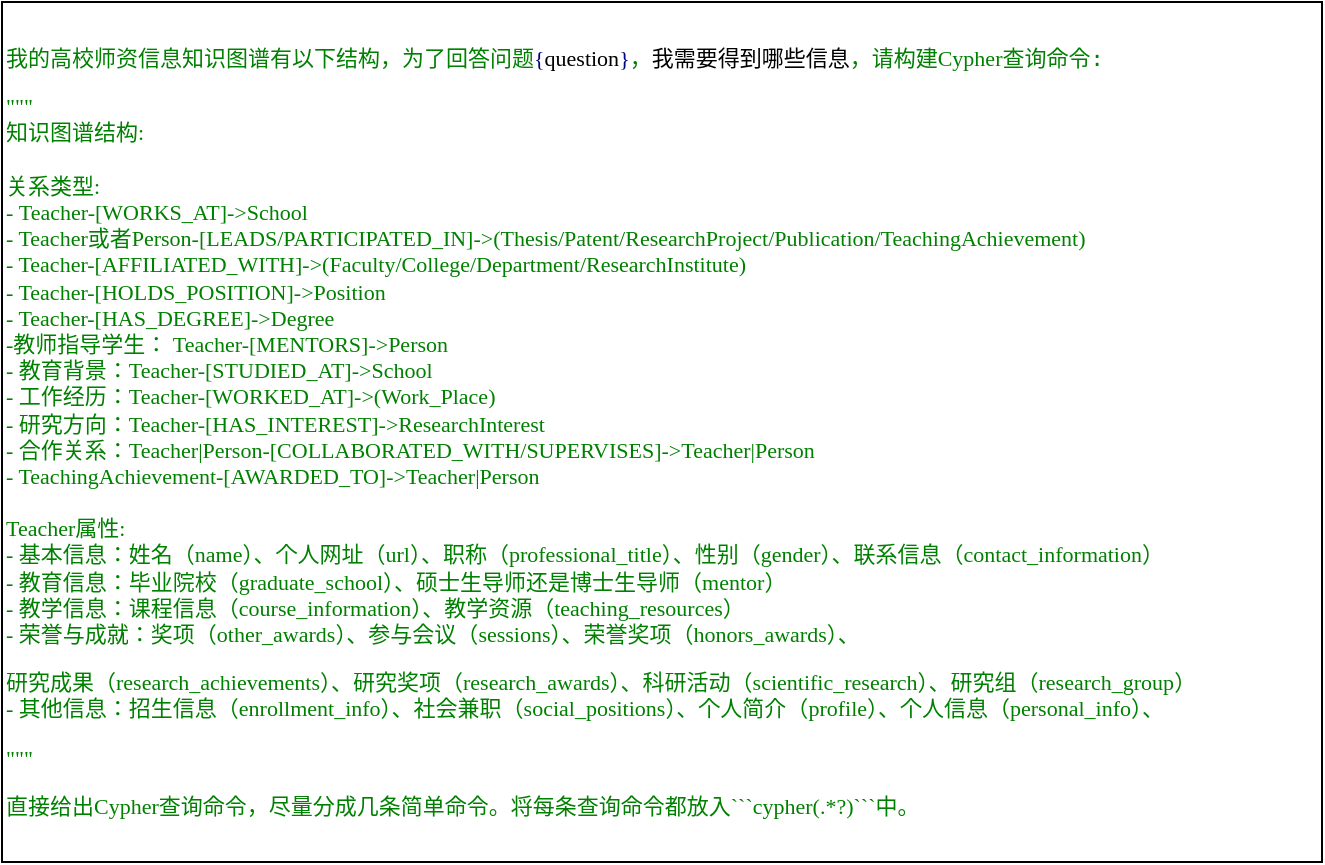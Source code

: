 <mxfile version="24.4.4" type="github">
  <diagram name="第 1 页" id="RQJT9_W7nKCL7t_LhvKY">
    <mxGraphModel dx="1042" dy="1704" grid="1" gridSize="10" guides="1" tooltips="1" connect="1" arrows="1" fold="1" page="1" pageScale="1" pageWidth="827" pageHeight="1169" math="0" shadow="0">
      <root>
        <mxCell id="0" />
        <mxCell id="1" parent="0" />
        <mxCell id="71UFe0D2XgaYJTmtANn3-2" value="&lt;pre style=&quot;font-family: 宋体, monospace; font-size: 11px;&quot;&gt;&lt;font style=&quot;font-size: 11px;&quot;&gt;&lt;span style=&quot;color: rgb(0, 128, 0);&quot;&gt;我的高校师资信息知识图谱有以下结构，为了回答问题&lt;/span&gt;&lt;span style=&quot;color: rgb(0, 0, 128); font-family: Bahnschrift;&quot;&gt;{&lt;/span&gt;&lt;span style=&quot;font-family: Bahnschrift;&quot;&gt;question&lt;/span&gt;&lt;span style=&quot;color: rgb(0, 0, 128); font-family: Bahnschrift;&quot;&gt;}&lt;/span&gt;&lt;span style=&quot;color: rgb(0, 128, 0);&quot;&gt;，&lt;/span&gt;&lt;/font&gt;我需要得到哪些信息&lt;span style=&quot;white-space: normal; color: rgb(0, 128, 0);&quot;&gt;，请构建&lt;/span&gt;&lt;span style=&quot;white-space: normal; color: rgb(0, 128, 0); font-family: Bahnschrift;&quot;&gt;Cypher&lt;/span&gt;&lt;span style=&quot;white-space: normal; color: rgb(0, 128, 0);&quot;&gt;查询命令:&lt;/span&gt;&lt;/pre&gt;&lt;pre style=&quot;font-family: 宋体, monospace; font-size: 11px;&quot;&gt;&lt;pre style=&quot;font-family: Bahnschrift;&quot;&gt;&lt;font style=&quot;font-size: 11px;&quot;&gt;&lt;span style=&quot;color: rgb(0, 128, 0);&quot;&gt;&quot;&quot;&quot;&lt;br&gt;&lt;/span&gt;&lt;span style=&quot;color: rgb(0, 128, 0); font-family: 宋体, monospace;&quot;&gt;知识图谱结构&lt;/span&gt;&lt;span style=&quot;color: rgb(0, 128, 0);&quot;&gt;:&lt;br&gt;&lt;/span&gt;&lt;span style=&quot;color: rgb(0, 128, 0);&quot;&gt;&lt;br&gt;&lt;/span&gt;&lt;span style=&quot;color: rgb(0, 128, 0); font-family: 宋体, monospace;&quot;&gt;关系类型&lt;/span&gt;&lt;span style=&quot;color: rgb(0, 128, 0);&quot;&gt;:&lt;br&gt;&lt;/span&gt;&lt;span style=&quot;color: rgb(0, 128, 0);&quot;&gt;- Teacher-[WORKS_AT]-&amp;gt;School&lt;br&gt;&lt;/span&gt;&lt;span style=&quot;color: rgb(0, 128, 0);&quot;&gt;- Teacher&lt;/span&gt;&lt;span style=&quot;color: rgb(0, 128, 0); font-family: 宋体, monospace;&quot;&gt;或者&lt;/span&gt;&lt;span style=&quot;color: rgb(0, 128, 0);&quot;&gt;Person-[LEADS/PARTICIPATED_IN]-&amp;gt;(&lt;/span&gt;&lt;span style=&quot;color: rgb(0, 128, 0);&quot;&gt;Thesis/&lt;/span&gt;&lt;span style=&quot;color: rgb(0, 128, 0);&quot;&gt;Patent/&lt;/span&gt;&lt;span style=&quot;color: rgb(0, 128, 0);&quot;&gt;ResearchProject/&lt;/span&gt;&lt;span style=&quot;color: rgb(0, 128, 0);&quot;&gt;Publication/&lt;/span&gt;&lt;span style=&quot;color: rgb(0, 128, 0);&quot;&gt;TeachingAchievement)&lt;br&gt;&lt;/span&gt;&lt;span style=&quot;color: rgb(0, 128, 0);&quot;&gt;- Teacher-[AFFILIATED_WITH]-&amp;gt;(Faculty/College/Department/ResearchInstitute)&lt;br&gt;&lt;/span&gt;&lt;span style=&quot;color: rgb(0, 128, 0);&quot;&gt;- Teacher-[HOLDS_POSITION]-&amp;gt;Position&lt;br&gt;&lt;/span&gt;&lt;span style=&quot;color: rgb(0, 128, 0);&quot;&gt;- Teacher-[HAS_DEGREE]-&amp;gt;Degree&lt;br&gt;&lt;/span&gt;&lt;span style=&quot;color: rgb(0, 128, 0);&quot;&gt;-&lt;/span&gt;&lt;span style=&quot;color: rgb(0, 128, 0); font-family: 宋体, monospace;&quot;&gt;教师指导学生：&lt;/span&gt;&lt;span style=&quot;color: rgb(0, 128, 0);&quot;&gt; Teacher-[MENTORS]-&amp;gt;Person&lt;br&gt;&lt;/span&gt;&lt;span style=&quot;color: rgb(0, 128, 0);&quot;&gt;- &lt;/span&gt;&lt;span style=&quot;color: rgb(0, 128, 0); font-family: 宋体, monospace;&quot;&gt;教育背景：&lt;/span&gt;&lt;span style=&quot;color: rgb(0, 128, 0);&quot;&gt;Teacher-[STUDIED_AT]-&amp;gt;School&lt;br&gt;&lt;/span&gt;&lt;span style=&quot;color: rgb(0, 128, 0);&quot;&gt;- &lt;/span&gt;&lt;span style=&quot;color: rgb(0, 128, 0); font-family: 宋体, monospace;&quot;&gt;工作经历：&lt;/span&gt;&lt;span style=&quot;color: rgb(0, 128, 0);&quot;&gt;Teacher-[WORKED_AT]-&amp;gt;(Work_Place)&lt;br&gt;&lt;/span&gt;&lt;span style=&quot;color: rgb(0, 128, 0);&quot;&gt;- &lt;/span&gt;&lt;span style=&quot;color: rgb(0, 128, 0); font-family: 宋体, monospace;&quot;&gt;研究方向：&lt;/span&gt;&lt;span style=&quot;color: rgb(0, 128, 0);&quot;&gt;Teacher-[HAS_INTEREST]-&amp;gt;ResearchInterest&lt;br&gt;&lt;/span&gt;&lt;span style=&quot;color: rgb(0, 128, 0);&quot;&gt;- &lt;/span&gt;&lt;span style=&quot;color: rgb(0, 128, 0); font-family: 宋体, monospace;&quot;&gt;合作关系：&lt;/span&gt;&lt;span style=&quot;color: rgb(0, 128, 0);&quot;&gt;Teacher|Person-[COLLABORATED_WITH/SUPERVISES]-&amp;gt;Teacher|Person&lt;br&gt;&lt;/span&gt;&lt;span style=&quot;color: rgb(0, 128, 0);&quot;&gt;- TeachingAchievement-[AWARDED_TO]-&amp;gt;Teacher|Person&lt;br&gt;&lt;/span&gt;&lt;span style=&quot;color: rgb(0, 128, 0);&quot;&gt;&lt;br&gt;&lt;/span&gt;&lt;span style=&quot;color: rgb(0, 128, 0);&quot;&gt;Teacher&lt;/span&gt;&lt;span style=&quot;color: rgb(0, 128, 0); font-family: 宋体, monospace;&quot;&gt;属性&lt;/span&gt;&lt;span style=&quot;color: rgb(0, 128, 0);&quot;&gt;:&lt;br&gt;&lt;/span&gt;&lt;span style=&quot;color: rgb(0, 128, 0);&quot;&gt;- &lt;/span&gt;&lt;span style=&quot;color: rgb(0, 128, 0); font-family: 宋体, monospace;&quot;&gt;基本信息：姓名（&lt;/span&gt;&lt;span style=&quot;color: rgb(0, 128, 0);&quot;&gt;name&lt;/span&gt;&lt;span style=&quot;color: rgb(0, 128, 0); font-family: 宋体, monospace;&quot;&gt;）、个人网址（&lt;/span&gt;&lt;span style=&quot;color: rgb(0, 128, 0);&quot;&gt;url&lt;/span&gt;&lt;span style=&quot;color: rgb(0, 128, 0); font-family: 宋体, monospace;&quot;&gt;）、职称（&lt;/span&gt;&lt;span style=&quot;color: rgb(0, 128, 0);&quot;&gt;professional_title&lt;/span&gt;&lt;span style=&quot;color: rgb(0, 128, 0); font-family: 宋体, monospace;&quot;&gt;）、性别（&lt;/span&gt;&lt;span style=&quot;color: rgb(0, 128, 0);&quot;&gt;gender&lt;/span&gt;&lt;span style=&quot;color: rgb(0, 128, 0); font-family: 宋体, monospace;&quot;&gt;）、联系信息（&lt;/span&gt;&lt;span style=&quot;color: rgb(0, 128, 0);&quot;&gt;contact_information&lt;/span&gt;&lt;span style=&quot;color: rgb(0, 128, 0); font-family: 宋体, monospace;&quot;&gt;）&lt;/span&gt;&lt;span style=&quot;color: rgb(0, 128, 0);&quot;&gt;&lt;br&gt;&lt;/span&gt;&lt;span style=&quot;color: rgb(0, 128, 0);&quot;&gt;- &lt;/span&gt;&lt;span style=&quot;color: rgb(0, 128, 0); font-family: 宋体, monospace;&quot;&gt;教育信息：毕业院校（&lt;/span&gt;&lt;span style=&quot;color: rgb(0, 128, 0);&quot;&gt;graduate_school&lt;/span&gt;&lt;span style=&quot;color: rgb(0, 128, 0); font-family: 宋体, monospace;&quot;&gt;）、硕士生导师还是博士生导师（&lt;/span&gt;&lt;span style=&quot;color: rgb(0, 128, 0);&quot;&gt;mentor&lt;/span&gt;&lt;span style=&quot;color: rgb(0, 128, 0); font-family: 宋体, monospace;&quot;&gt;）&lt;/span&gt;&lt;span style=&quot;color: rgb(0, 128, 0);&quot;&gt;&lt;br&gt;&lt;/span&gt;&lt;span style=&quot;color: rgb(0, 128, 0);&quot;&gt;- &lt;/span&gt;&lt;span style=&quot;color: rgb(0, 128, 0); font-family: 宋体, monospace;&quot;&gt;教学信息：课程信息（&lt;/span&gt;&lt;span style=&quot;color: rgb(0, 128, 0);&quot;&gt;course_information&lt;/span&gt;&lt;span style=&quot;color: rgb(0, 128, 0); font-family: 宋体, monospace;&quot;&gt;）、教学资源（&lt;/span&gt;&lt;span style=&quot;color: rgb(0, 128, 0);&quot;&gt;teaching_resources&lt;/span&gt;&lt;span style=&quot;color: rgb(0, 128, 0); font-family: 宋体, monospace;&quot;&gt;）&lt;/span&gt;&lt;span style=&quot;color: rgb(0, 128, 0);&quot;&gt;&lt;br&gt;&lt;/span&gt;&lt;span style=&quot;color: rgb(0, 128, 0);&quot;&gt;- &lt;/span&gt;&lt;span style=&quot;color: rgb(0, 128, 0); font-family: 宋体, monospace;&quot;&gt;荣誉与成就：奖项（&lt;/span&gt;&lt;span style=&quot;color: rgb(0, 128, 0);&quot;&gt;other_awards&lt;/span&gt;&lt;span style=&quot;color: rgb(0, 128, 0); font-family: 宋体, monospace;&quot;&gt;）、参与会议（&lt;/span&gt;&lt;span style=&quot;color: rgb(0, 128, 0);&quot;&gt;sessions&lt;/span&gt;&lt;span style=&quot;color: rgb(0, 128, 0); font-family: 宋体, monospace;&quot;&gt;）、荣誉奖项（&lt;/span&gt;&lt;span style=&quot;color: rgb(0, 128, 0);&quot;&gt;honors_awards&lt;/span&gt;&lt;span style=&quot;color: rgb(0, 128, 0); font-family: 宋体, monospace;&quot;&gt;）、&lt;/span&gt;&lt;/font&gt;&lt;/pre&gt;&lt;pre style=&quot;font-family: Bahnschrift;&quot;&gt;&lt;font style=&quot;font-size: 11px;&quot;&gt;&lt;span style=&quot;color: rgb(0, 128, 0); font-family: 宋体, monospace;&quot;&gt;研究成果（&lt;/span&gt;&lt;span style=&quot;color: rgb(0, 128, 0);&quot;&gt;research_achievements&lt;/span&gt;&lt;span style=&quot;color: rgb(0, 128, 0); font-family: 宋体, monospace;&quot;&gt;）、研究奖项（&lt;/span&gt;&lt;span style=&quot;color: rgb(0, 128, 0);&quot;&gt;research_awards&lt;/span&gt;&lt;span style=&quot;color: rgb(0, 128, 0); font-family: 宋体, monospace;&quot;&gt;）、科研活动（&lt;/span&gt;&lt;span style=&quot;color: rgb(0, 128, 0);&quot;&gt;scientific_research&lt;/span&gt;&lt;span style=&quot;color: rgb(0, 128, 0); font-family: 宋体, monospace;&quot;&gt;）、研究组（&lt;/span&gt;&lt;span style=&quot;color: rgb(0, 128, 0);&quot;&gt;research_group&lt;/span&gt;&lt;span style=&quot;color: rgb(0, 128, 0); font-family: 宋体, monospace;&quot;&gt;）&lt;/span&gt;&lt;span style=&quot;color: rgb(0, 128, 0);&quot;&gt;&lt;br&gt;&lt;/span&gt;&lt;span style=&quot;color: rgb(0, 128, 0);&quot;&gt;- &lt;/span&gt;&lt;span style=&quot;color: rgb(0, 128, 0); font-family: 宋体, monospace;&quot;&gt;其他信息：招生信息（&lt;/span&gt;&lt;span style=&quot;color: rgb(0, 128, 0);&quot;&gt;enrollment_info&lt;/span&gt;&lt;span style=&quot;color: rgb(0, 128, 0); font-family: 宋体, monospace;&quot;&gt;）、社会兼职（&lt;/span&gt;&lt;span style=&quot;color: rgb(0, 128, 0);&quot;&gt;social_positions&lt;/span&gt;&lt;span style=&quot;color: rgb(0, 128, 0); font-family: 宋体, monospace;&quot;&gt;）、个人简介（&lt;/span&gt;&lt;span style=&quot;color: rgb(0, 128, 0);&quot;&gt;profile&lt;/span&gt;&lt;span style=&quot;color: rgb(0, 128, 0); font-family: 宋体, monospace;&quot;&gt;）、个人信息（&lt;/span&gt;&lt;span style=&quot;color: rgb(0, 128, 0);&quot;&gt;personal_info&lt;/span&gt;&lt;span style=&quot;color: rgb(0, 128, 0); font-family: 宋体, monospace;&quot;&gt;）、&lt;/span&gt;&lt;/font&gt;&lt;/pre&gt;&lt;pre style=&quot;font-family: Bahnschrift;&quot;&gt;&lt;font style=&quot;font-size: 11px;&quot;&gt;&lt;span style=&quot;color: rgb(0, 128, 0);&quot;&gt;&quot;&quot;&quot;&lt;/span&gt;&lt;/font&gt;&lt;/pre&gt;&lt;pre style=&quot;font-family: Bahnschrift;&quot;&gt;&lt;font style=&quot;font-size: 11px;&quot;&gt;&lt;pre style=&quot;font-family: Bahnschrift;&quot;&gt;&lt;span style=&quot;color: rgb(0, 128, 0); font-family: 宋体, monospace;&quot;&gt;直接给出&lt;/span&gt;&lt;span style=&quot;color: rgb(0, 128, 0);&quot;&gt;Cypher&lt;/span&gt;&lt;span style=&quot;color: rgb(0, 128, 0); font-family: 宋体, monospace;&quot;&gt;查询命令，尽量分成几条简单命令。&lt;/span&gt;&lt;span style=&quot;color: rgb(0, 128, 0); font-family: 宋体, monospace;&quot;&gt;将每条查询命令都放入&lt;/span&gt;&lt;span style=&quot;color: rgb(0, 128, 0);&quot;&gt;```cypher(.*?)```&lt;/span&gt;&lt;span style=&quot;color: rgb(0, 128, 0); font-family: 宋体, monospace;&quot;&gt;中。&lt;/span&gt;&lt;/pre&gt;&lt;/font&gt;&lt;/pre&gt;&lt;/pre&gt;" style="rounded=0;whiteSpace=wrap;html=1;align=left;fillColor=none;" vertex="1" parent="1">
          <mxGeometry x="160" y="-520" width="660" height="430" as="geometry" />
        </mxCell>
      </root>
    </mxGraphModel>
  </diagram>
</mxfile>
